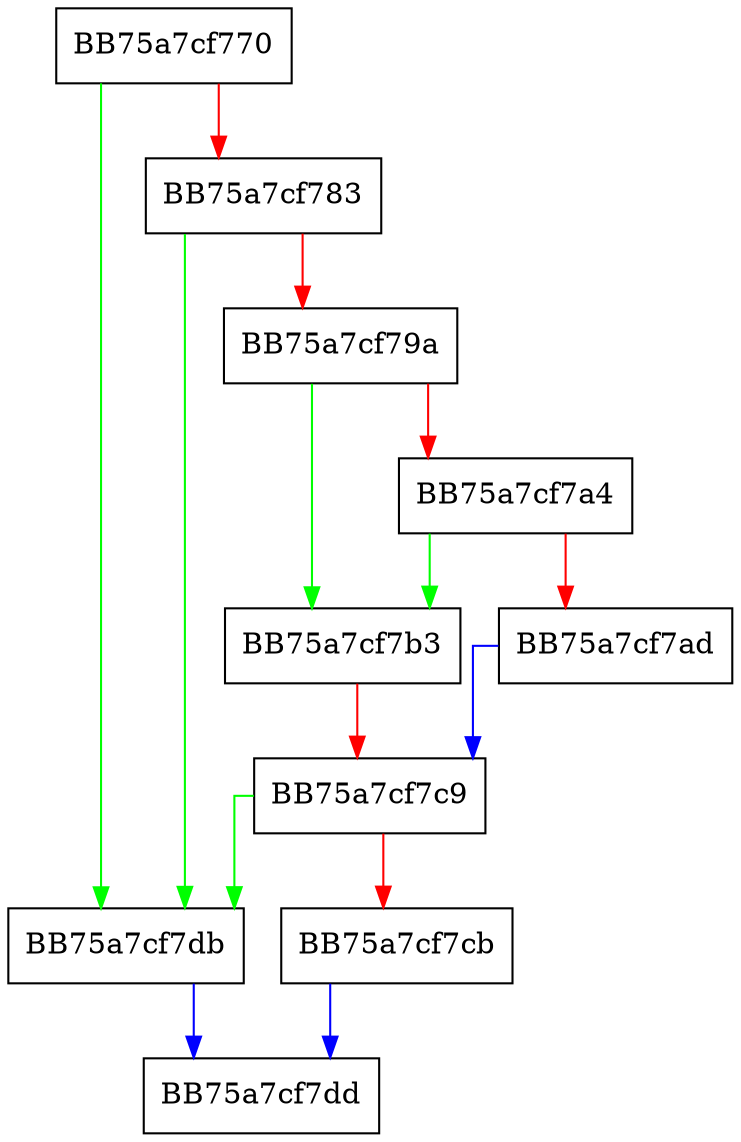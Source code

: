 digraph match_word_start {
  node [shape="box"];
  graph [splines=ortho];
  BB75a7cf770 -> BB75a7cf7db [color="green"];
  BB75a7cf770 -> BB75a7cf783 [color="red"];
  BB75a7cf783 -> BB75a7cf7db [color="green"];
  BB75a7cf783 -> BB75a7cf79a [color="red"];
  BB75a7cf79a -> BB75a7cf7b3 [color="green"];
  BB75a7cf79a -> BB75a7cf7a4 [color="red"];
  BB75a7cf7a4 -> BB75a7cf7b3 [color="green"];
  BB75a7cf7a4 -> BB75a7cf7ad [color="red"];
  BB75a7cf7ad -> BB75a7cf7c9 [color="blue"];
  BB75a7cf7b3 -> BB75a7cf7c9 [color="red"];
  BB75a7cf7c9 -> BB75a7cf7db [color="green"];
  BB75a7cf7c9 -> BB75a7cf7cb [color="red"];
  BB75a7cf7cb -> BB75a7cf7dd [color="blue"];
  BB75a7cf7db -> BB75a7cf7dd [color="blue"];
}